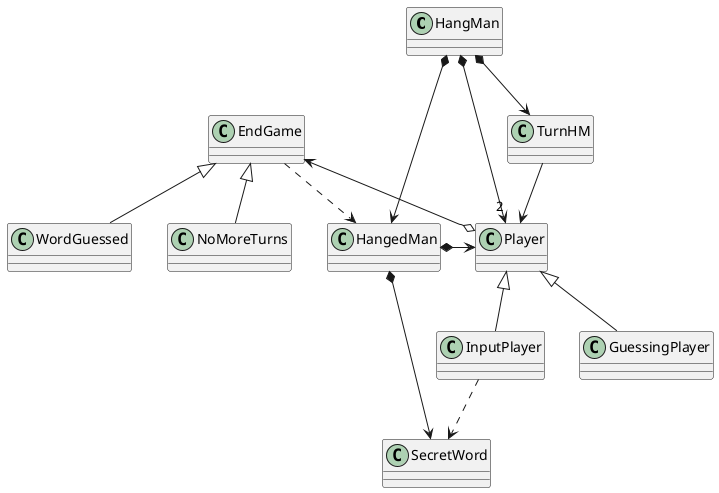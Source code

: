 @startuml diagramHangMan

HangMan *-> "2" Player
HangMan *-down-> TurnHM
HangMan *-down-> HangedMan

HangedMan *-> Player
HangedMan *-down-> SecretWord 

TurnHM -down-> Player

GuessingPlayer -up-|> Player
InputPlayer -up-|> Player

InputPlayer ..> SecretWord

Player o-> EndGame
WordGuessed -up-|> EndGame
NoMoreTurns -up-|> EndGame

EndGame ..> HangedMan

@enduml